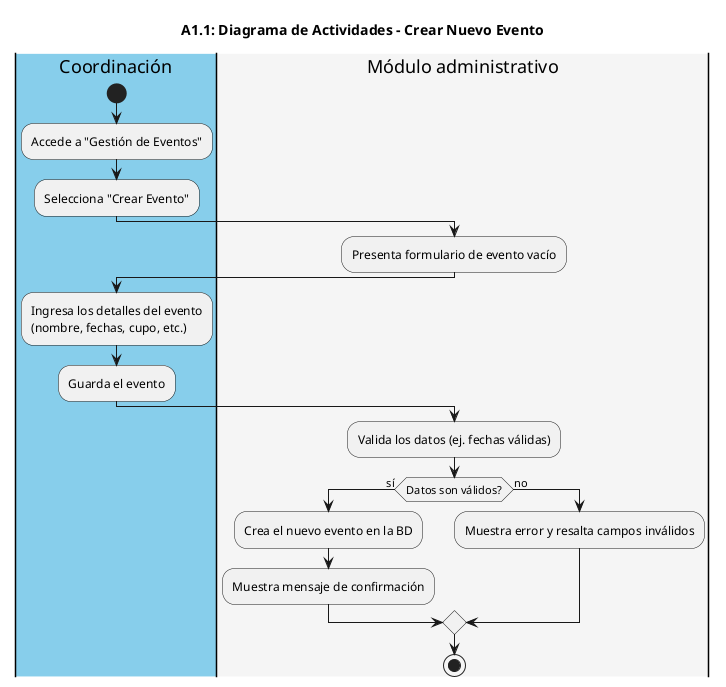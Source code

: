 @startuml
title A1.1: Diagrama de Actividades - Crear Nuevo Evento

|#skyblue|Coordinación|
start
:Accede a "Gestión de Eventos";
:Selecciona "Crear Evento";

|#whitesmoke|Módulo administrativo|
:Presenta formulario de evento vacío;

|#skyblue|Coordinación|
:Ingresa los detalles del evento
(nombre, fechas, cupo, etc.);
:Guarda el evento;

|#whitesmoke|Módulo administrativo|
:Valida los datos (ej. fechas válidas);
if (Datos son válidos?) then (sí)
  :Crea el nuevo evento en la BD;
  :Muestra mensaje de confirmación;
else (no)
  :Muestra error y resalta campos inválidos;
endif
stop
@enduml